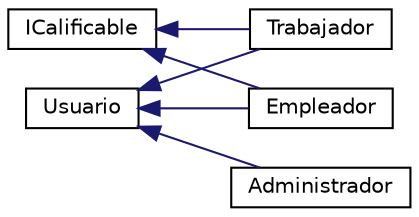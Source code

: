 digraph "Graphical Class Hierarchy"
{
 // INTERACTIVE_SVG=YES
 // LATEX_PDF_SIZE
  edge [fontname="Helvetica",fontsize="10",labelfontname="Helvetica",labelfontsize="10"];
  node [fontname="Helvetica",fontsize="10",shape=record];
  rankdir="LR";
  Node0 [label="ICalificable",height=0.2,width=0.4,color="black", fillcolor="white", style="filled",URL="$interfaceICalificable.html",tooltip="Interfaz para calificar entre Trabajador/es y Empleador/es"];
  Node0 -> Node1 [dir="back",color="midnightblue",fontsize="10",style="solid",fontname="Helvetica"];
  Node1 [label="Empleador",height=0.2,width=0.4,color="black", fillcolor="white", style="filled",URL="$classEmpleador.html",tooltip="Clase empleador que hereda de Usuario"];
  Node0 -> Node4 [dir="back",color="midnightblue",fontsize="10",style="solid",fontname="Helvetica"];
  Node4 [label="Trabajador",height=0.2,width=0.4,color="black", fillcolor="white", style="filled",URL="$classTrabajador.html",tooltip=" "];
  Node2 [label="Usuario",height=0.2,width=0.4,color="black", fillcolor="white", style="filled",URL="$classUsuario.html",tooltip="Clase abstracta Usuario para que luego hereden Administrador, Trabajador y Empleador"];
  Node2 -> Node3 [dir="back",color="midnightblue",fontsize="10",style="solid",fontname="Helvetica"];
  Node3 [label="Administrador",height=0.2,width=0.4,color="black", fillcolor="white", style="filled",URL="$classAdministrador.html",tooltip="Clase Administrador que hereda de Usuario"];
  Node2 -> Node1 [dir="back",color="midnightblue",fontsize="10",style="solid",fontname="Helvetica"];
  Node2 -> Node4 [dir="back",color="midnightblue",fontsize="10",style="solid",fontname="Helvetica"];
}

